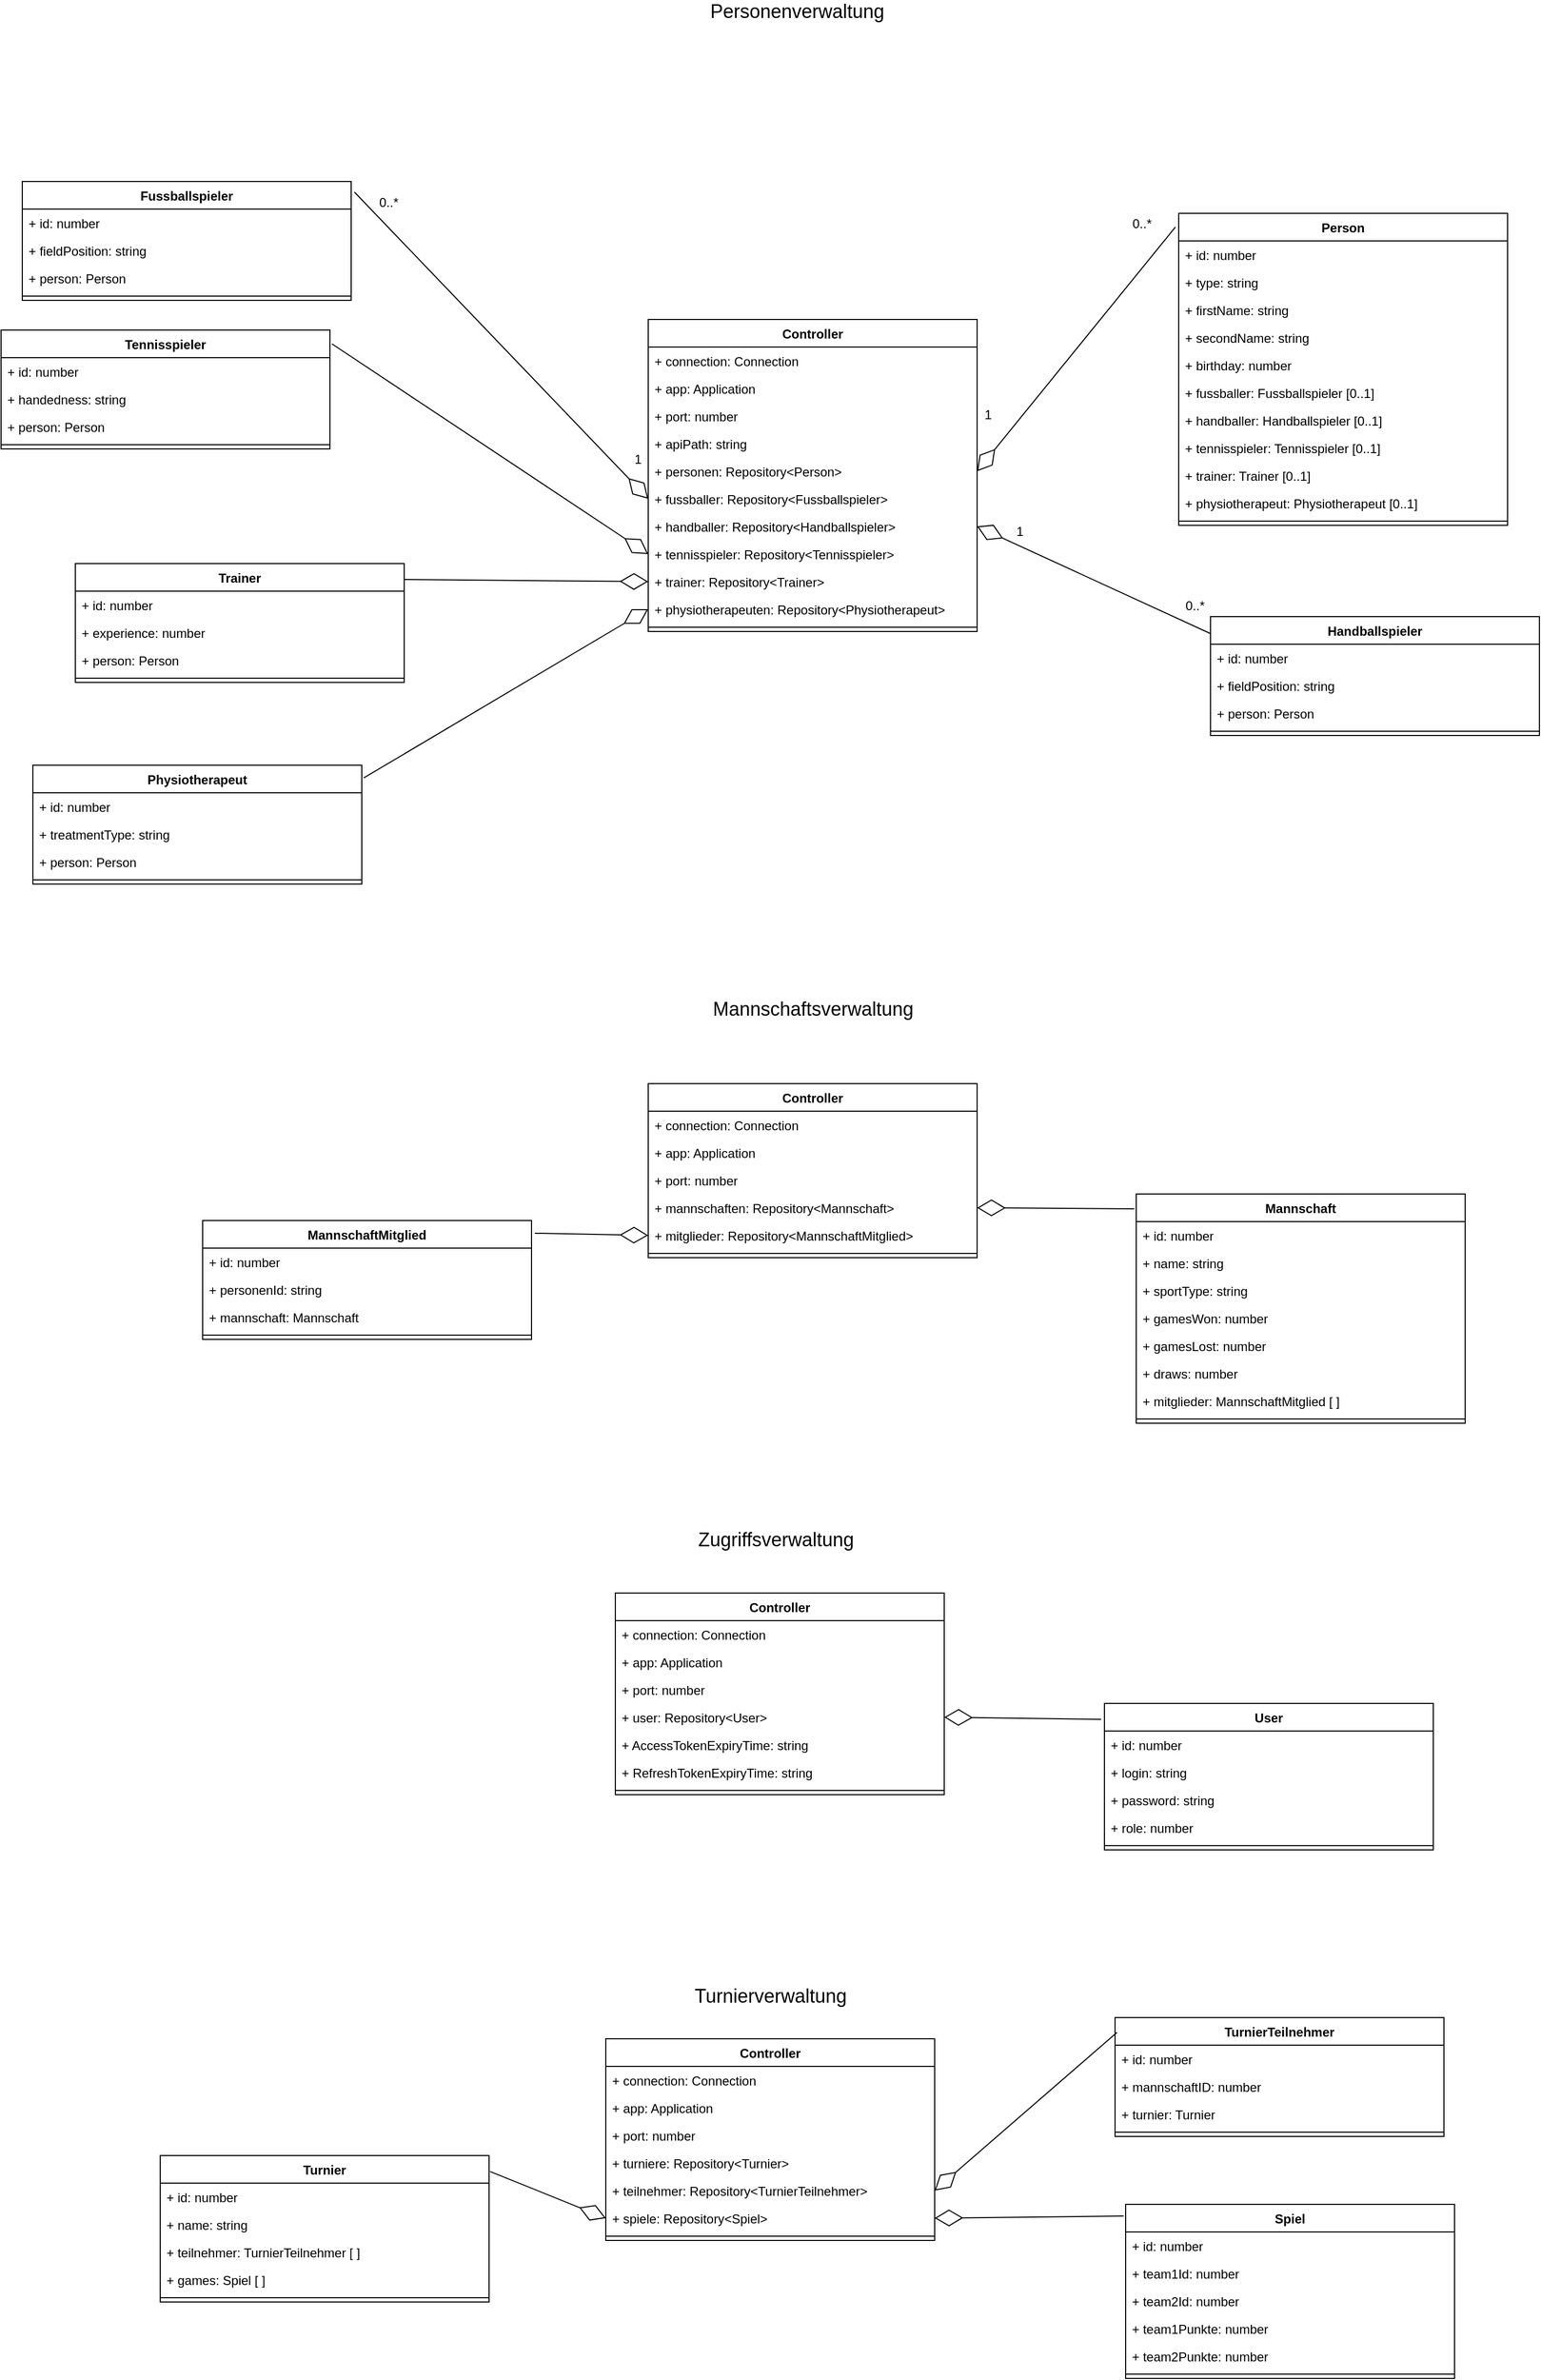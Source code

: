 <mxfile version="14.4.2" type="device"><diagram id="iJ8taiLeFjwYVKJcYAGf" name="Page-1"><mxGraphModel dx="2973" dy="945" grid="1" gridSize="10" guides="1" tooltips="1" connect="1" arrows="1" fold="1" page="1" pageScale="1" pageWidth="827" pageHeight="1169" math="0" shadow="0"><root><mxCell id="0"/><mxCell id="1" parent="0"/><mxCell id="XXoMk580MWbH80BL65JO-5" value="Controller" style="swimlane;fontStyle=1;align=center;verticalAlign=top;childLayout=stackLayout;horizontal=1;startSize=26;horizontalStack=0;resizeParent=1;resizeParentMax=0;resizeLast=0;collapsible=1;marginBottom=0;" vertex="1" parent="1"><mxGeometry x="290" y="320" width="310" height="294" as="geometry"/></mxCell><mxCell id="XXoMk580MWbH80BL65JO-6" value="+ connection: Connection" style="text;strokeColor=none;fillColor=none;align=left;verticalAlign=top;spacingLeft=4;spacingRight=4;overflow=hidden;rotatable=0;points=[[0,0.5],[1,0.5]];portConstraint=eastwest;" vertex="1" parent="XXoMk580MWbH80BL65JO-5"><mxGeometry y="26" width="310" height="26" as="geometry"/></mxCell><mxCell id="XXoMk580MWbH80BL65JO-10" value="+ app: Application" style="text;strokeColor=none;fillColor=none;align=left;verticalAlign=top;spacingLeft=4;spacingRight=4;overflow=hidden;rotatable=0;points=[[0,0.5],[1,0.5]];portConstraint=eastwest;" vertex="1" parent="XXoMk580MWbH80BL65JO-5"><mxGeometry y="52" width="310" height="26" as="geometry"/></mxCell><mxCell id="XXoMk580MWbH80BL65JO-11" value="+ port: number" style="text;strokeColor=none;fillColor=none;align=left;verticalAlign=top;spacingLeft=4;spacingRight=4;overflow=hidden;rotatable=0;points=[[0,0.5],[1,0.5]];portConstraint=eastwest;" vertex="1" parent="XXoMk580MWbH80BL65JO-5"><mxGeometry y="78" width="310" height="26" as="geometry"/></mxCell><mxCell id="XXoMk580MWbH80BL65JO-13" value="+ apiPath: string" style="text;strokeColor=none;fillColor=none;align=left;verticalAlign=top;spacingLeft=4;spacingRight=4;overflow=hidden;rotatable=0;points=[[0,0.5],[1,0.5]];portConstraint=eastwest;" vertex="1" parent="XXoMk580MWbH80BL65JO-5"><mxGeometry y="104" width="310" height="26" as="geometry"/></mxCell><mxCell id="XXoMk580MWbH80BL65JO-12" value="+ personen: Repository&lt;Person&gt;" style="text;strokeColor=none;fillColor=none;align=left;verticalAlign=top;spacingLeft=4;spacingRight=4;overflow=hidden;rotatable=0;points=[[0,0.5],[1,0.5]];portConstraint=eastwest;" vertex="1" parent="XXoMk580MWbH80BL65JO-5"><mxGeometry y="130" width="310" height="26" as="geometry"/></mxCell><mxCell id="XXoMk580MWbH80BL65JO-15" value="+ fussballer: Repository&lt;Fussballspieler&gt;" style="text;strokeColor=none;fillColor=none;align=left;verticalAlign=top;spacingLeft=4;spacingRight=4;overflow=hidden;rotatable=0;points=[[0,0.5],[1,0.5]];portConstraint=eastwest;" vertex="1" parent="XXoMk580MWbH80BL65JO-5"><mxGeometry y="156" width="310" height="26" as="geometry"/></mxCell><mxCell id="XXoMk580MWbH80BL65JO-17" value="+ handballer: Repository&lt;Handballspieler&gt;" style="text;strokeColor=none;fillColor=none;align=left;verticalAlign=top;spacingLeft=4;spacingRight=4;overflow=hidden;rotatable=0;points=[[0,0.5],[1,0.5]];portConstraint=eastwest;" vertex="1" parent="XXoMk580MWbH80BL65JO-5"><mxGeometry y="182" width="310" height="26" as="geometry"/></mxCell><mxCell id="XXoMk580MWbH80BL65JO-18" value="+ tennisspieler: Repository&lt;Tennisspieler&gt;" style="text;strokeColor=none;fillColor=none;align=left;verticalAlign=top;spacingLeft=4;spacingRight=4;overflow=hidden;rotatable=0;points=[[0,0.5],[1,0.5]];portConstraint=eastwest;" vertex="1" parent="XXoMk580MWbH80BL65JO-5"><mxGeometry y="208" width="310" height="26" as="geometry"/></mxCell><mxCell id="XXoMk580MWbH80BL65JO-16" value="+ trainer: Repository&lt;Trainer&gt;" style="text;strokeColor=none;fillColor=none;align=left;verticalAlign=top;spacingLeft=4;spacingRight=4;overflow=hidden;rotatable=0;points=[[0,0.5],[1,0.5]];portConstraint=eastwest;" vertex="1" parent="XXoMk580MWbH80BL65JO-5"><mxGeometry y="234" width="310" height="26" as="geometry"/></mxCell><mxCell id="XXoMk580MWbH80BL65JO-14" value="+ physiotherapeuten: Repository&lt;Physiotherapeut&gt;" style="text;strokeColor=none;fillColor=none;align=left;verticalAlign=top;spacingLeft=4;spacingRight=4;overflow=hidden;rotatable=0;points=[[0,0.5],[1,0.5]];portConstraint=eastwest;" vertex="1" parent="XXoMk580MWbH80BL65JO-5"><mxGeometry y="260" width="310" height="26" as="geometry"/></mxCell><mxCell id="XXoMk580MWbH80BL65JO-7" value="" style="line;strokeWidth=1;fillColor=none;align=left;verticalAlign=middle;spacingTop=-1;spacingLeft=3;spacingRight=3;rotatable=0;labelPosition=right;points=[];portConstraint=eastwest;" vertex="1" parent="XXoMk580MWbH80BL65JO-5"><mxGeometry y="286" width="310" height="8" as="geometry"/></mxCell><mxCell id="XXoMk580MWbH80BL65JO-9" value="&lt;font style=&quot;font-size: 18px&quot;&gt;Personenverwaltung&lt;/font&gt;" style="text;html=1;align=center;verticalAlign=middle;resizable=0;points=[];autosize=1;" vertex="1" parent="1"><mxGeometry x="340" y="20" width="180" height="20" as="geometry"/></mxCell><mxCell id="XXoMk580MWbH80BL65JO-19" value="Person" style="swimlane;fontStyle=1;align=center;verticalAlign=top;childLayout=stackLayout;horizontal=1;startSize=26;horizontalStack=0;resizeParent=1;resizeParentMax=0;resizeLast=0;collapsible=1;marginBottom=0;" vertex="1" parent="1"><mxGeometry x="790" y="220" width="310" height="294" as="geometry"/></mxCell><mxCell id="XXoMk580MWbH80BL65JO-20" value="+ id: number" style="text;strokeColor=none;fillColor=none;align=left;verticalAlign=top;spacingLeft=4;spacingRight=4;overflow=hidden;rotatable=0;points=[[0,0.5],[1,0.5]];portConstraint=eastwest;" vertex="1" parent="XXoMk580MWbH80BL65JO-19"><mxGeometry y="26" width="310" height="26" as="geometry"/></mxCell><mxCell id="XXoMk580MWbH80BL65JO-21" value="+ type: string" style="text;strokeColor=none;fillColor=none;align=left;verticalAlign=top;spacingLeft=4;spacingRight=4;overflow=hidden;rotatable=0;points=[[0,0.5],[1,0.5]];portConstraint=eastwest;" vertex="1" parent="XXoMk580MWbH80BL65JO-19"><mxGeometry y="52" width="310" height="26" as="geometry"/></mxCell><mxCell id="XXoMk580MWbH80BL65JO-22" value="+ firstName: string" style="text;strokeColor=none;fillColor=none;align=left;verticalAlign=top;spacingLeft=4;spacingRight=4;overflow=hidden;rotatable=0;points=[[0,0.5],[1,0.5]];portConstraint=eastwest;" vertex="1" parent="XXoMk580MWbH80BL65JO-19"><mxGeometry y="78" width="310" height="26" as="geometry"/></mxCell><mxCell id="XXoMk580MWbH80BL65JO-23" value="+ secondName: string" style="text;strokeColor=none;fillColor=none;align=left;verticalAlign=top;spacingLeft=4;spacingRight=4;overflow=hidden;rotatable=0;points=[[0,0.5],[1,0.5]];portConstraint=eastwest;" vertex="1" parent="XXoMk580MWbH80BL65JO-19"><mxGeometry y="104" width="310" height="26" as="geometry"/></mxCell><mxCell id="XXoMk580MWbH80BL65JO-24" value="+ birthday: number" style="text;strokeColor=none;fillColor=none;align=left;verticalAlign=top;spacingLeft=4;spacingRight=4;overflow=hidden;rotatable=0;points=[[0,0.5],[1,0.5]];portConstraint=eastwest;" vertex="1" parent="XXoMk580MWbH80BL65JO-19"><mxGeometry y="130" width="310" height="26" as="geometry"/></mxCell><mxCell id="XXoMk580MWbH80BL65JO-25" value="+ fussballer: Fussballspieler [0..1]" style="text;strokeColor=none;fillColor=none;align=left;verticalAlign=top;spacingLeft=4;spacingRight=4;overflow=hidden;rotatable=0;points=[[0,0.5],[1,0.5]];portConstraint=eastwest;" vertex="1" parent="XXoMk580MWbH80BL65JO-19"><mxGeometry y="156" width="310" height="26" as="geometry"/></mxCell><mxCell id="XXoMk580MWbH80BL65JO-26" value="+ handballer: Handballspieler [0..1]" style="text;strokeColor=none;fillColor=none;align=left;verticalAlign=top;spacingLeft=4;spacingRight=4;overflow=hidden;rotatable=0;points=[[0,0.5],[1,0.5]];portConstraint=eastwest;" vertex="1" parent="XXoMk580MWbH80BL65JO-19"><mxGeometry y="182" width="310" height="26" as="geometry"/></mxCell><mxCell id="XXoMk580MWbH80BL65JO-27" value="+ tennisspieler: Tennisspieler [0..1]" style="text;strokeColor=none;fillColor=none;align=left;verticalAlign=top;spacingLeft=4;spacingRight=4;overflow=hidden;rotatable=0;points=[[0,0.5],[1,0.5]];portConstraint=eastwest;" vertex="1" parent="XXoMk580MWbH80BL65JO-19"><mxGeometry y="208" width="310" height="26" as="geometry"/></mxCell><mxCell id="XXoMk580MWbH80BL65JO-28" value="+ trainer: Trainer [0..1]" style="text;strokeColor=none;fillColor=none;align=left;verticalAlign=top;spacingLeft=4;spacingRight=4;overflow=hidden;rotatable=0;points=[[0,0.5],[1,0.5]];portConstraint=eastwest;" vertex="1" parent="XXoMk580MWbH80BL65JO-19"><mxGeometry y="234" width="310" height="26" as="geometry"/></mxCell><mxCell id="XXoMk580MWbH80BL65JO-29" value="+ physiotherapeut: Physiotherapeut [0..1]" style="text;strokeColor=none;fillColor=none;align=left;verticalAlign=top;spacingLeft=4;spacingRight=4;overflow=hidden;rotatable=0;points=[[0,0.5],[1,0.5]];portConstraint=eastwest;" vertex="1" parent="XXoMk580MWbH80BL65JO-19"><mxGeometry y="260" width="310" height="26" as="geometry"/></mxCell><mxCell id="XXoMk580MWbH80BL65JO-30" value="" style="line;strokeWidth=1;fillColor=none;align=left;verticalAlign=middle;spacingTop=-1;spacingLeft=3;spacingRight=3;rotatable=0;labelPosition=right;points=[];portConstraint=eastwest;" vertex="1" parent="XXoMk580MWbH80BL65JO-19"><mxGeometry y="286" width="310" height="8" as="geometry"/></mxCell><mxCell id="XXoMk580MWbH80BL65JO-31" value="Fussballspieler" style="swimlane;fontStyle=1;align=center;verticalAlign=top;childLayout=stackLayout;horizontal=1;startSize=26;horizontalStack=0;resizeParent=1;resizeParentMax=0;resizeLast=0;collapsible=1;marginBottom=0;" vertex="1" parent="1"><mxGeometry x="-300" y="190" width="310" height="112" as="geometry"/></mxCell><mxCell id="XXoMk580MWbH80BL65JO-32" value="+ id: number" style="text;strokeColor=none;fillColor=none;align=left;verticalAlign=top;spacingLeft=4;spacingRight=4;overflow=hidden;rotatable=0;points=[[0,0.5],[1,0.5]];portConstraint=eastwest;" vertex="1" parent="XXoMk580MWbH80BL65JO-31"><mxGeometry y="26" width="310" height="26" as="geometry"/></mxCell><mxCell id="XXoMk580MWbH80BL65JO-33" value="+ fieldPosition: string" style="text;strokeColor=none;fillColor=none;align=left;verticalAlign=top;spacingLeft=4;spacingRight=4;overflow=hidden;rotatable=0;points=[[0,0.5],[1,0.5]];portConstraint=eastwest;" vertex="1" parent="XXoMk580MWbH80BL65JO-31"><mxGeometry y="52" width="310" height="26" as="geometry"/></mxCell><mxCell id="XXoMk580MWbH80BL65JO-34" value="+ person: Person" style="text;strokeColor=none;fillColor=none;align=left;verticalAlign=top;spacingLeft=4;spacingRight=4;overflow=hidden;rotatable=0;points=[[0,0.5],[1,0.5]];portConstraint=eastwest;" vertex="1" parent="XXoMk580MWbH80BL65JO-31"><mxGeometry y="78" width="310" height="26" as="geometry"/></mxCell><mxCell id="XXoMk580MWbH80BL65JO-42" value="" style="line;strokeWidth=1;fillColor=none;align=left;verticalAlign=middle;spacingTop=-1;spacingLeft=3;spacingRight=3;rotatable=0;labelPosition=right;points=[];portConstraint=eastwest;" vertex="1" parent="XXoMk580MWbH80BL65JO-31"><mxGeometry y="104" width="310" height="8" as="geometry"/></mxCell><mxCell id="XXoMk580MWbH80BL65JO-43" value="Handballspieler" style="swimlane;fontStyle=1;align=center;verticalAlign=top;childLayout=stackLayout;horizontal=1;startSize=26;horizontalStack=0;resizeParent=1;resizeParentMax=0;resizeLast=0;collapsible=1;marginBottom=0;" vertex="1" parent="1"><mxGeometry x="820" y="600" width="310" height="112" as="geometry"/></mxCell><mxCell id="XXoMk580MWbH80BL65JO-44" value="+ id: number" style="text;strokeColor=none;fillColor=none;align=left;verticalAlign=top;spacingLeft=4;spacingRight=4;overflow=hidden;rotatable=0;points=[[0,0.5],[1,0.5]];portConstraint=eastwest;" vertex="1" parent="XXoMk580MWbH80BL65JO-43"><mxGeometry y="26" width="310" height="26" as="geometry"/></mxCell><mxCell id="XXoMk580MWbH80BL65JO-45" value="+ fieldPosition: string" style="text;strokeColor=none;fillColor=none;align=left;verticalAlign=top;spacingLeft=4;spacingRight=4;overflow=hidden;rotatable=0;points=[[0,0.5],[1,0.5]];portConstraint=eastwest;" vertex="1" parent="XXoMk580MWbH80BL65JO-43"><mxGeometry y="52" width="310" height="26" as="geometry"/></mxCell><mxCell id="XXoMk580MWbH80BL65JO-46" value="+ person: Person" style="text;strokeColor=none;fillColor=none;align=left;verticalAlign=top;spacingLeft=4;spacingRight=4;overflow=hidden;rotatable=0;points=[[0,0.5],[1,0.5]];portConstraint=eastwest;" vertex="1" parent="XXoMk580MWbH80BL65JO-43"><mxGeometry y="78" width="310" height="26" as="geometry"/></mxCell><mxCell id="XXoMk580MWbH80BL65JO-47" value="" style="line;strokeWidth=1;fillColor=none;align=left;verticalAlign=middle;spacingTop=-1;spacingLeft=3;spacingRight=3;rotatable=0;labelPosition=right;points=[];portConstraint=eastwest;" vertex="1" parent="XXoMk580MWbH80BL65JO-43"><mxGeometry y="104" width="310" height="8" as="geometry"/></mxCell><mxCell id="XXoMk580MWbH80BL65JO-48" value="Physiotherapeut" style="swimlane;fontStyle=1;align=center;verticalAlign=top;childLayout=stackLayout;horizontal=1;startSize=26;horizontalStack=0;resizeParent=1;resizeParentMax=0;resizeLast=0;collapsible=1;marginBottom=0;" vertex="1" parent="1"><mxGeometry x="-290" y="740" width="310" height="112" as="geometry"/></mxCell><mxCell id="XXoMk580MWbH80BL65JO-49" value="+ id: number" style="text;strokeColor=none;fillColor=none;align=left;verticalAlign=top;spacingLeft=4;spacingRight=4;overflow=hidden;rotatable=0;points=[[0,0.5],[1,0.5]];portConstraint=eastwest;" vertex="1" parent="XXoMk580MWbH80BL65JO-48"><mxGeometry y="26" width="310" height="26" as="geometry"/></mxCell><mxCell id="XXoMk580MWbH80BL65JO-50" value="+ treatmentType: string" style="text;strokeColor=none;fillColor=none;align=left;verticalAlign=top;spacingLeft=4;spacingRight=4;overflow=hidden;rotatable=0;points=[[0,0.5],[1,0.5]];portConstraint=eastwest;" vertex="1" parent="XXoMk580MWbH80BL65JO-48"><mxGeometry y="52" width="310" height="26" as="geometry"/></mxCell><mxCell id="XXoMk580MWbH80BL65JO-51" value="+ person: Person" style="text;strokeColor=none;fillColor=none;align=left;verticalAlign=top;spacingLeft=4;spacingRight=4;overflow=hidden;rotatable=0;points=[[0,0.5],[1,0.5]];portConstraint=eastwest;" vertex="1" parent="XXoMk580MWbH80BL65JO-48"><mxGeometry y="78" width="310" height="26" as="geometry"/></mxCell><mxCell id="XXoMk580MWbH80BL65JO-52" value="" style="line;strokeWidth=1;fillColor=none;align=left;verticalAlign=middle;spacingTop=-1;spacingLeft=3;spacingRight=3;rotatable=0;labelPosition=right;points=[];portConstraint=eastwest;" vertex="1" parent="XXoMk580MWbH80BL65JO-48"><mxGeometry y="104" width="310" height="8" as="geometry"/></mxCell><mxCell id="XXoMk580MWbH80BL65JO-53" value="Tennisspieler" style="swimlane;fontStyle=1;align=center;verticalAlign=top;childLayout=stackLayout;horizontal=1;startSize=26;horizontalStack=0;resizeParent=1;resizeParentMax=0;resizeLast=0;collapsible=1;marginBottom=0;" vertex="1" parent="1"><mxGeometry x="-320" y="330" width="310" height="112" as="geometry"/></mxCell><mxCell id="XXoMk580MWbH80BL65JO-54" value="+ id: number" style="text;strokeColor=none;fillColor=none;align=left;verticalAlign=top;spacingLeft=4;spacingRight=4;overflow=hidden;rotatable=0;points=[[0,0.5],[1,0.5]];portConstraint=eastwest;" vertex="1" parent="XXoMk580MWbH80BL65JO-53"><mxGeometry y="26" width="310" height="26" as="geometry"/></mxCell><mxCell id="XXoMk580MWbH80BL65JO-55" value="+ handedness: string" style="text;strokeColor=none;fillColor=none;align=left;verticalAlign=top;spacingLeft=4;spacingRight=4;overflow=hidden;rotatable=0;points=[[0,0.5],[1,0.5]];portConstraint=eastwest;" vertex="1" parent="XXoMk580MWbH80BL65JO-53"><mxGeometry y="52" width="310" height="26" as="geometry"/></mxCell><mxCell id="XXoMk580MWbH80BL65JO-56" value="+ person: Person" style="text;strokeColor=none;fillColor=none;align=left;verticalAlign=top;spacingLeft=4;spacingRight=4;overflow=hidden;rotatable=0;points=[[0,0.5],[1,0.5]];portConstraint=eastwest;" vertex="1" parent="XXoMk580MWbH80BL65JO-53"><mxGeometry y="78" width="310" height="26" as="geometry"/></mxCell><mxCell id="XXoMk580MWbH80BL65JO-57" value="" style="line;strokeWidth=1;fillColor=none;align=left;verticalAlign=middle;spacingTop=-1;spacingLeft=3;spacingRight=3;rotatable=0;labelPosition=right;points=[];portConstraint=eastwest;" vertex="1" parent="XXoMk580MWbH80BL65JO-53"><mxGeometry y="104" width="310" height="8" as="geometry"/></mxCell><mxCell id="XXoMk580MWbH80BL65JO-58" value="Trainer" style="swimlane;fontStyle=1;align=center;verticalAlign=top;childLayout=stackLayout;horizontal=1;startSize=26;horizontalStack=0;resizeParent=1;resizeParentMax=0;resizeLast=0;collapsible=1;marginBottom=0;" vertex="1" parent="1"><mxGeometry x="-250" y="550" width="310" height="112" as="geometry"/></mxCell><mxCell id="XXoMk580MWbH80BL65JO-59" value="+ id: number" style="text;strokeColor=none;fillColor=none;align=left;verticalAlign=top;spacingLeft=4;spacingRight=4;overflow=hidden;rotatable=0;points=[[0,0.5],[1,0.5]];portConstraint=eastwest;" vertex="1" parent="XXoMk580MWbH80BL65JO-58"><mxGeometry y="26" width="310" height="26" as="geometry"/></mxCell><mxCell id="XXoMk580MWbH80BL65JO-60" value="+ experience: number" style="text;strokeColor=none;fillColor=none;align=left;verticalAlign=top;spacingLeft=4;spacingRight=4;overflow=hidden;rotatable=0;points=[[0,0.5],[1,0.5]];portConstraint=eastwest;" vertex="1" parent="XXoMk580MWbH80BL65JO-58"><mxGeometry y="52" width="310" height="26" as="geometry"/></mxCell><mxCell id="XXoMk580MWbH80BL65JO-61" value="+ person: Person" style="text;strokeColor=none;fillColor=none;align=left;verticalAlign=top;spacingLeft=4;spacingRight=4;overflow=hidden;rotatable=0;points=[[0,0.5],[1,0.5]];portConstraint=eastwest;" vertex="1" parent="XXoMk580MWbH80BL65JO-58"><mxGeometry y="78" width="310" height="26" as="geometry"/></mxCell><mxCell id="XXoMk580MWbH80BL65JO-62" value="" style="line;strokeWidth=1;fillColor=none;align=left;verticalAlign=middle;spacingTop=-1;spacingLeft=3;spacingRight=3;rotatable=0;labelPosition=right;points=[];portConstraint=eastwest;" vertex="1" parent="XXoMk580MWbH80BL65JO-58"><mxGeometry y="104" width="310" height="8" as="geometry"/></mxCell><mxCell id="XXoMk580MWbH80BL65JO-63" value="" style="endArrow=diamondThin;endFill=0;endSize=24;html=1;entryX=1;entryY=0.5;entryDx=0;entryDy=0;exitX=-0.01;exitY=0.044;exitDx=0;exitDy=0;exitPerimeter=0;" edge="1" parent="1" source="XXoMk580MWbH80BL65JO-19" target="XXoMk580MWbH80BL65JO-12"><mxGeometry width="160" relative="1" as="geometry"><mxPoint x="680" y="320" as="sourcePoint"/><mxPoint x="660" y="240" as="targetPoint"/></mxGeometry></mxCell><mxCell id="XXoMk580MWbH80BL65JO-64" value="1" style="text;html=1;align=center;verticalAlign=middle;resizable=0;points=[];autosize=1;" vertex="1" parent="1"><mxGeometry x="600" y="400" width="20" height="20" as="geometry"/></mxCell><mxCell id="XXoMk580MWbH80BL65JO-65" value="0..*" style="text;html=1;align=center;verticalAlign=middle;resizable=0;points=[];autosize=1;" vertex="1" parent="1"><mxGeometry x="740" y="220" width="30" height="20" as="geometry"/></mxCell><mxCell id="XXoMk580MWbH80BL65JO-66" value="" style="endArrow=diamondThin;endFill=0;endSize=24;html=1;entryX=1;entryY=0.5;entryDx=0;entryDy=0;exitX=0;exitY=0.143;exitDx=0;exitDy=0;exitPerimeter=0;" edge="1" parent="1" source="XXoMk580MWbH80BL65JO-43" target="XXoMk580MWbH80BL65JO-17"><mxGeometry width="160" relative="1" as="geometry"><mxPoint x="826.9" y="60.936" as="sourcePoint"/><mxPoint x="610" y="473" as="targetPoint"/></mxGeometry></mxCell><mxCell id="XXoMk580MWbH80BL65JO-67" value="1" style="text;html=1;align=center;verticalAlign=middle;resizable=0;points=[];autosize=1;" vertex="1" parent="1"><mxGeometry x="630" y="510" width="20" height="20" as="geometry"/></mxCell><mxCell id="XXoMk580MWbH80BL65JO-68" value="0..*" style="text;html=1;align=center;verticalAlign=middle;resizable=0;points=[];autosize=1;" vertex="1" parent="1"><mxGeometry x="790" y="580" width="30" height="20" as="geometry"/></mxCell><mxCell id="XXoMk580MWbH80BL65JO-69" value="" style="endArrow=diamondThin;endFill=0;endSize=24;html=1;entryX=0;entryY=0.5;entryDx=0;entryDy=0;exitX=1.01;exitY=0.089;exitDx=0;exitDy=0;exitPerimeter=0;" edge="1" parent="1" source="XXoMk580MWbH80BL65JO-31" target="XXoMk580MWbH80BL65JO-15"><mxGeometry width="160" relative="1" as="geometry"><mxPoint x="826.9" y="60.936" as="sourcePoint"/><mxPoint x="610" y="473" as="targetPoint"/></mxGeometry></mxCell><mxCell id="XXoMk580MWbH80BL65JO-70" value="1" style="text;html=1;align=center;verticalAlign=middle;resizable=0;points=[];autosize=1;" vertex="1" parent="1"><mxGeometry x="270" y="442" width="20" height="20" as="geometry"/></mxCell><mxCell id="XXoMk580MWbH80BL65JO-71" value="0..*" style="text;html=1;align=center;verticalAlign=middle;resizable=0;points=[];autosize=1;" vertex="1" parent="1"><mxGeometry x="30" y="200" width="30" height="20" as="geometry"/></mxCell><mxCell id="XXoMk580MWbH80BL65JO-72" value="" style="endArrow=diamondThin;endFill=0;endSize=24;html=1;entryX=0;entryY=0.5;entryDx=0;entryDy=0;exitX=1.006;exitY=0.107;exitDx=0;exitDy=0;exitPerimeter=0;" edge="1" parent="1" source="XXoMk580MWbH80BL65JO-48" target="XXoMk580MWbH80BL65JO-14"><mxGeometry width="160" relative="1" as="geometry"><mxPoint x="173.1" y="69.968" as="sourcePoint"/><mxPoint x="300" y="499" as="targetPoint"/></mxGeometry></mxCell><mxCell id="XXoMk580MWbH80BL65JO-73" value="" style="endArrow=diamondThin;endFill=0;endSize=24;html=1;entryX=0;entryY=0.5;entryDx=0;entryDy=0;exitX=1.006;exitY=0.116;exitDx=0;exitDy=0;exitPerimeter=0;" edge="1" parent="1" source="XXoMk580MWbH80BL65JO-53" target="XXoMk580MWbH80BL65JO-18"><mxGeometry width="160" relative="1" as="geometry"><mxPoint x="81.86" y="241.984" as="sourcePoint"/><mxPoint x="300" y="603" as="targetPoint"/></mxGeometry></mxCell><mxCell id="XXoMk580MWbH80BL65JO-74" value="" style="endArrow=diamondThin;endFill=0;endSize=24;html=1;entryX=0;entryY=0.5;entryDx=0;entryDy=0;exitX=1;exitY=0.134;exitDx=0;exitDy=0;exitPerimeter=0;" edge="1" parent="1" source="XXoMk580MWbH80BL65JO-58" target="XXoMk580MWbH80BL65JO-16"><mxGeometry width="160" relative="1" as="geometry"><mxPoint x="31.86" y="404.992" as="sourcePoint"/><mxPoint x="300" y="551" as="targetPoint"/></mxGeometry></mxCell><mxCell id="XXoMk580MWbH80BL65JO-75" value="Controller" style="swimlane;fontStyle=1;align=center;verticalAlign=top;childLayout=stackLayout;horizontal=1;startSize=26;horizontalStack=0;resizeParent=1;resizeParentMax=0;resizeLast=0;collapsible=1;marginBottom=0;" vertex="1" parent="1"><mxGeometry x="290" y="1040" width="310" height="164" as="geometry"/></mxCell><mxCell id="XXoMk580MWbH80BL65JO-76" value="+ connection: Connection" style="text;strokeColor=none;fillColor=none;align=left;verticalAlign=top;spacingLeft=4;spacingRight=4;overflow=hidden;rotatable=0;points=[[0,0.5],[1,0.5]];portConstraint=eastwest;" vertex="1" parent="XXoMk580MWbH80BL65JO-75"><mxGeometry y="26" width="310" height="26" as="geometry"/></mxCell><mxCell id="XXoMk580MWbH80BL65JO-77" value="+ app: Application" style="text;strokeColor=none;fillColor=none;align=left;verticalAlign=top;spacingLeft=4;spacingRight=4;overflow=hidden;rotatable=0;points=[[0,0.5],[1,0.5]];portConstraint=eastwest;" vertex="1" parent="XXoMk580MWbH80BL65JO-75"><mxGeometry y="52" width="310" height="26" as="geometry"/></mxCell><mxCell id="XXoMk580MWbH80BL65JO-78" value="+ port: number" style="text;strokeColor=none;fillColor=none;align=left;verticalAlign=top;spacingLeft=4;spacingRight=4;overflow=hidden;rotatable=0;points=[[0,0.5],[1,0.5]];portConstraint=eastwest;" vertex="1" parent="XXoMk580MWbH80BL65JO-75"><mxGeometry y="78" width="310" height="26" as="geometry"/></mxCell><mxCell id="XXoMk580MWbH80BL65JO-80" value="+ mannschaften: Repository&lt;Mannschaft&gt;" style="text;strokeColor=none;fillColor=none;align=left;verticalAlign=top;spacingLeft=4;spacingRight=4;overflow=hidden;rotatable=0;points=[[0,0.5],[1,0.5]];portConstraint=eastwest;" vertex="1" parent="XXoMk580MWbH80BL65JO-75"><mxGeometry y="104" width="310" height="26" as="geometry"/></mxCell><mxCell id="XXoMk580MWbH80BL65JO-81" value="+ mitglieder: Repository&lt;MannschaftMitglied&gt;" style="text;strokeColor=none;fillColor=none;align=left;verticalAlign=top;spacingLeft=4;spacingRight=4;overflow=hidden;rotatable=0;points=[[0,0.5],[1,0.5]];portConstraint=eastwest;" vertex="1" parent="XXoMk580MWbH80BL65JO-75"><mxGeometry y="130" width="310" height="26" as="geometry"/></mxCell><mxCell id="XXoMk580MWbH80BL65JO-86" value="" style="line;strokeWidth=1;fillColor=none;align=left;verticalAlign=middle;spacingTop=-1;spacingLeft=3;spacingRight=3;rotatable=0;labelPosition=right;points=[];portConstraint=eastwest;" vertex="1" parent="XXoMk580MWbH80BL65JO-75"><mxGeometry y="156" width="310" height="8" as="geometry"/></mxCell><mxCell id="XXoMk580MWbH80BL65JO-87" value="&lt;font style=&quot;font-size: 18px&quot;&gt;Mannschaftsverwaltung&lt;/font&gt;" style="text;html=1;align=center;verticalAlign=middle;resizable=0;points=[];autosize=1;" vertex="1" parent="1"><mxGeometry x="345" y="960" width="200" height="20" as="geometry"/></mxCell><mxCell id="XXoMk580MWbH80BL65JO-88" value="Mannschaft" style="swimlane;fontStyle=1;align=center;verticalAlign=top;childLayout=stackLayout;horizontal=1;startSize=26;horizontalStack=0;resizeParent=1;resizeParentMax=0;resizeLast=0;collapsible=1;marginBottom=0;" vertex="1" parent="1"><mxGeometry x="750" y="1144" width="310" height="216" as="geometry"/></mxCell><mxCell id="XXoMk580MWbH80BL65JO-89" value="+ id: number" style="text;strokeColor=none;fillColor=none;align=left;verticalAlign=top;spacingLeft=4;spacingRight=4;overflow=hidden;rotatable=0;points=[[0,0.5],[1,0.5]];portConstraint=eastwest;" vertex="1" parent="XXoMk580MWbH80BL65JO-88"><mxGeometry y="26" width="310" height="26" as="geometry"/></mxCell><mxCell id="XXoMk580MWbH80BL65JO-90" value="+ name: string" style="text;strokeColor=none;fillColor=none;align=left;verticalAlign=top;spacingLeft=4;spacingRight=4;overflow=hidden;rotatable=0;points=[[0,0.5],[1,0.5]];portConstraint=eastwest;" vertex="1" parent="XXoMk580MWbH80BL65JO-88"><mxGeometry y="52" width="310" height="26" as="geometry"/></mxCell><mxCell id="XXoMk580MWbH80BL65JO-91" value="+ sportType: string" style="text;strokeColor=none;fillColor=none;align=left;verticalAlign=top;spacingLeft=4;spacingRight=4;overflow=hidden;rotatable=0;points=[[0,0.5],[1,0.5]];portConstraint=eastwest;" vertex="1" parent="XXoMk580MWbH80BL65JO-88"><mxGeometry y="78" width="310" height="26" as="geometry"/></mxCell><mxCell id="XXoMk580MWbH80BL65JO-93" value="+ gamesWon: number" style="text;strokeColor=none;fillColor=none;align=left;verticalAlign=top;spacingLeft=4;spacingRight=4;overflow=hidden;rotatable=0;points=[[0,0.5],[1,0.5]];portConstraint=eastwest;" vertex="1" parent="XXoMk580MWbH80BL65JO-88"><mxGeometry y="104" width="310" height="26" as="geometry"/></mxCell><mxCell id="XXoMk580MWbH80BL65JO-94" value="+ gamesLost: number" style="text;strokeColor=none;fillColor=none;align=left;verticalAlign=top;spacingLeft=4;spacingRight=4;overflow=hidden;rotatable=0;points=[[0,0.5],[1,0.5]];portConstraint=eastwest;" vertex="1" parent="XXoMk580MWbH80BL65JO-88"><mxGeometry y="130" width="310" height="26" as="geometry"/></mxCell><mxCell id="XXoMk580MWbH80BL65JO-96" value="+ draws: number" style="text;strokeColor=none;fillColor=none;align=left;verticalAlign=top;spacingLeft=4;spacingRight=4;overflow=hidden;rotatable=0;points=[[0,0.5],[1,0.5]];portConstraint=eastwest;" vertex="1" parent="XXoMk580MWbH80BL65JO-88"><mxGeometry y="156" width="310" height="26" as="geometry"/></mxCell><mxCell id="XXoMk580MWbH80BL65JO-95" value="+ mitglieder: MannschaftMitglied [ ]" style="text;strokeColor=none;fillColor=none;align=left;verticalAlign=top;spacingLeft=4;spacingRight=4;overflow=hidden;rotatable=0;points=[[0,0.5],[1,0.5]];portConstraint=eastwest;" vertex="1" parent="XXoMk580MWbH80BL65JO-88"><mxGeometry y="182" width="310" height="26" as="geometry"/></mxCell><mxCell id="XXoMk580MWbH80BL65JO-92" value="" style="line;strokeWidth=1;fillColor=none;align=left;verticalAlign=middle;spacingTop=-1;spacingLeft=3;spacingRight=3;rotatable=0;labelPosition=right;points=[];portConstraint=eastwest;" vertex="1" parent="XXoMk580MWbH80BL65JO-88"><mxGeometry y="208" width="310" height="8" as="geometry"/></mxCell><mxCell id="XXoMk580MWbH80BL65JO-97" value="MannschaftMitglied" style="swimlane;fontStyle=1;align=center;verticalAlign=top;childLayout=stackLayout;horizontal=1;startSize=26;horizontalStack=0;resizeParent=1;resizeParentMax=0;resizeLast=0;collapsible=1;marginBottom=0;" vertex="1" parent="1"><mxGeometry x="-130" y="1169" width="310" height="112" as="geometry"/></mxCell><mxCell id="XXoMk580MWbH80BL65JO-98" value="+ id: number" style="text;strokeColor=none;fillColor=none;align=left;verticalAlign=top;spacingLeft=4;spacingRight=4;overflow=hidden;rotatable=0;points=[[0,0.5],[1,0.5]];portConstraint=eastwest;" vertex="1" parent="XXoMk580MWbH80BL65JO-97"><mxGeometry y="26" width="310" height="26" as="geometry"/></mxCell><mxCell id="XXoMk580MWbH80BL65JO-99" value="+ personenId: string" style="text;strokeColor=none;fillColor=none;align=left;verticalAlign=top;spacingLeft=4;spacingRight=4;overflow=hidden;rotatable=0;points=[[0,0.5],[1,0.5]];portConstraint=eastwest;" vertex="1" parent="XXoMk580MWbH80BL65JO-97"><mxGeometry y="52" width="310" height="26" as="geometry"/></mxCell><mxCell id="XXoMk580MWbH80BL65JO-100" value="+ mannschaft: Mannschaft" style="text;strokeColor=none;fillColor=none;align=left;verticalAlign=top;spacingLeft=4;spacingRight=4;overflow=hidden;rotatable=0;points=[[0,0.5],[1,0.5]];portConstraint=eastwest;" vertex="1" parent="XXoMk580MWbH80BL65JO-97"><mxGeometry y="78" width="310" height="26" as="geometry"/></mxCell><mxCell id="XXoMk580MWbH80BL65JO-105" value="" style="line;strokeWidth=1;fillColor=none;align=left;verticalAlign=middle;spacingTop=-1;spacingLeft=3;spacingRight=3;rotatable=0;labelPosition=right;points=[];portConstraint=eastwest;" vertex="1" parent="XXoMk580MWbH80BL65JO-97"><mxGeometry y="104" width="310" height="8" as="geometry"/></mxCell><mxCell id="XXoMk580MWbH80BL65JO-106" value="" style="endArrow=diamondThin;endFill=0;endSize=24;html=1;entryX=0;entryY=0.5;entryDx=0;entryDy=0;exitX=1.01;exitY=0.107;exitDx=0;exitDy=0;exitPerimeter=0;" edge="1" parent="1" source="XXoMk580MWbH80BL65JO-97" target="XXoMk580MWbH80BL65JO-81"><mxGeometry width="160" relative="1" as="geometry"><mxPoint x="31.86" y="761.984" as="sourcePoint"/><mxPoint x="300" y="603" as="targetPoint"/></mxGeometry></mxCell><mxCell id="XXoMk580MWbH80BL65JO-107" value="" style="endArrow=diamondThin;endFill=0;endSize=24;html=1;entryX=1;entryY=0.5;entryDx=0;entryDy=0;exitX=-0.006;exitY=0.065;exitDx=0;exitDy=0;exitPerimeter=0;" edge="1" parent="1" source="XXoMk580MWbH80BL65JO-88" target="XXoMk580MWbH80BL65JO-80"><mxGeometry width="160" relative="1" as="geometry"><mxPoint x="143.1" y="1190.984" as="sourcePoint"/><mxPoint x="300" y="1193" as="targetPoint"/></mxGeometry></mxCell><mxCell id="XXoMk580MWbH80BL65JO-108" value="Controller" style="swimlane;fontStyle=1;align=center;verticalAlign=top;childLayout=stackLayout;horizontal=1;startSize=26;horizontalStack=0;resizeParent=1;resizeParentMax=0;resizeLast=0;collapsible=1;marginBottom=0;" vertex="1" parent="1"><mxGeometry x="259" y="1520" width="310" height="190" as="geometry"/></mxCell><mxCell id="XXoMk580MWbH80BL65JO-109" value="+ connection: Connection" style="text;strokeColor=none;fillColor=none;align=left;verticalAlign=top;spacingLeft=4;spacingRight=4;overflow=hidden;rotatable=0;points=[[0,0.5],[1,0.5]];portConstraint=eastwest;" vertex="1" parent="XXoMk580MWbH80BL65JO-108"><mxGeometry y="26" width="310" height="26" as="geometry"/></mxCell><mxCell id="XXoMk580MWbH80BL65JO-110" value="+ app: Application" style="text;strokeColor=none;fillColor=none;align=left;verticalAlign=top;spacingLeft=4;spacingRight=4;overflow=hidden;rotatable=0;points=[[0,0.5],[1,0.5]];portConstraint=eastwest;" vertex="1" parent="XXoMk580MWbH80BL65JO-108"><mxGeometry y="52" width="310" height="26" as="geometry"/></mxCell><mxCell id="XXoMk580MWbH80BL65JO-111" value="+ port: number" style="text;strokeColor=none;fillColor=none;align=left;verticalAlign=top;spacingLeft=4;spacingRight=4;overflow=hidden;rotatable=0;points=[[0,0.5],[1,0.5]];portConstraint=eastwest;" vertex="1" parent="XXoMk580MWbH80BL65JO-108"><mxGeometry y="78" width="310" height="26" as="geometry"/></mxCell><mxCell id="XXoMk580MWbH80BL65JO-112" value="+ user: Repository&lt;User&gt;" style="text;strokeColor=none;fillColor=none;align=left;verticalAlign=top;spacingLeft=4;spacingRight=4;overflow=hidden;rotatable=0;points=[[0,0.5],[1,0.5]];portConstraint=eastwest;" vertex="1" parent="XXoMk580MWbH80BL65JO-108"><mxGeometry y="104" width="310" height="26" as="geometry"/></mxCell><mxCell id="XXoMk580MWbH80BL65JO-113" value="+ AccessTokenExpiryTime: string" style="text;strokeColor=none;fillColor=none;align=left;verticalAlign=top;spacingLeft=4;spacingRight=4;overflow=hidden;rotatable=0;points=[[0,0.5],[1,0.5]];portConstraint=eastwest;" vertex="1" parent="XXoMk580MWbH80BL65JO-108"><mxGeometry y="130" width="310" height="26" as="geometry"/></mxCell><mxCell id="XXoMk580MWbH80BL65JO-116" value="+ RefreshTokenExpiryTime: string" style="text;strokeColor=none;fillColor=none;align=left;verticalAlign=top;spacingLeft=4;spacingRight=4;overflow=hidden;rotatable=0;points=[[0,0.5],[1,0.5]];portConstraint=eastwest;" vertex="1" parent="XXoMk580MWbH80BL65JO-108"><mxGeometry y="156" width="310" height="26" as="geometry"/></mxCell><mxCell id="XXoMk580MWbH80BL65JO-114" value="" style="line;strokeWidth=1;fillColor=none;align=left;verticalAlign=middle;spacingTop=-1;spacingLeft=3;spacingRight=3;rotatable=0;labelPosition=right;points=[];portConstraint=eastwest;" vertex="1" parent="XXoMk580MWbH80BL65JO-108"><mxGeometry y="182" width="310" height="8" as="geometry"/></mxCell><mxCell id="XXoMk580MWbH80BL65JO-115" value="&lt;font style=&quot;font-size: 18px&quot;&gt;Zugriffsverwaltung&lt;/font&gt;" style="text;html=1;align=center;verticalAlign=middle;resizable=0;points=[];autosize=1;" vertex="1" parent="1"><mxGeometry x="330" y="1460" width="160" height="20" as="geometry"/></mxCell><mxCell id="XXoMk580MWbH80BL65JO-117" value="User" style="swimlane;fontStyle=1;align=center;verticalAlign=top;childLayout=stackLayout;horizontal=1;startSize=26;horizontalStack=0;resizeParent=1;resizeParentMax=0;resizeLast=0;collapsible=1;marginBottom=0;" vertex="1" parent="1"><mxGeometry x="720" y="1624" width="310" height="138" as="geometry"/></mxCell><mxCell id="XXoMk580MWbH80BL65JO-118" value="+ id: number" style="text;strokeColor=none;fillColor=none;align=left;verticalAlign=top;spacingLeft=4;spacingRight=4;overflow=hidden;rotatable=0;points=[[0,0.5],[1,0.5]];portConstraint=eastwest;" vertex="1" parent="XXoMk580MWbH80BL65JO-117"><mxGeometry y="26" width="310" height="26" as="geometry"/></mxCell><mxCell id="XXoMk580MWbH80BL65JO-119" value="+ login: string" style="text;strokeColor=none;fillColor=none;align=left;verticalAlign=top;spacingLeft=4;spacingRight=4;overflow=hidden;rotatable=0;points=[[0,0.5],[1,0.5]];portConstraint=eastwest;" vertex="1" parent="XXoMk580MWbH80BL65JO-117"><mxGeometry y="52" width="310" height="26" as="geometry"/></mxCell><mxCell id="XXoMk580MWbH80BL65JO-120" value="+ password: string" style="text;strokeColor=none;fillColor=none;align=left;verticalAlign=top;spacingLeft=4;spacingRight=4;overflow=hidden;rotatable=0;points=[[0,0.5],[1,0.5]];portConstraint=eastwest;" vertex="1" parent="XXoMk580MWbH80BL65JO-117"><mxGeometry y="78" width="310" height="26" as="geometry"/></mxCell><mxCell id="XXoMk580MWbH80BL65JO-122" value="+ role: number" style="text;strokeColor=none;fillColor=none;align=left;verticalAlign=top;spacingLeft=4;spacingRight=4;overflow=hidden;rotatable=0;points=[[0,0.5],[1,0.5]];portConstraint=eastwest;" vertex="1" parent="XXoMk580MWbH80BL65JO-117"><mxGeometry y="104" width="310" height="26" as="geometry"/></mxCell><mxCell id="XXoMk580MWbH80BL65JO-121" value="" style="line;strokeWidth=1;fillColor=none;align=left;verticalAlign=middle;spacingTop=-1;spacingLeft=3;spacingRight=3;rotatable=0;labelPosition=right;points=[];portConstraint=eastwest;" vertex="1" parent="XXoMk580MWbH80BL65JO-117"><mxGeometry y="130" width="310" height="8" as="geometry"/></mxCell><mxCell id="XXoMk580MWbH80BL65JO-123" value="" style="endArrow=diamondThin;endFill=0;endSize=24;html=1;entryX=1;entryY=0.5;entryDx=0;entryDy=0;exitX=-0.01;exitY=0.109;exitDx=0;exitDy=0;exitPerimeter=0;" edge="1" parent="1" source="XXoMk580MWbH80BL65JO-117" target="XXoMk580MWbH80BL65JO-112"><mxGeometry width="160" relative="1" as="geometry"><mxPoint x="758.14" y="1168.04" as="sourcePoint"/><mxPoint x="610" y="1167" as="targetPoint"/></mxGeometry></mxCell><mxCell id="XXoMk580MWbH80BL65JO-124" value="Controller" style="swimlane;fontStyle=1;align=center;verticalAlign=top;childLayout=stackLayout;horizontal=1;startSize=26;horizontalStack=0;resizeParent=1;resizeParentMax=0;resizeLast=0;collapsible=1;marginBottom=0;" vertex="1" parent="1"><mxGeometry x="250" y="1940" width="310" height="190" as="geometry"/></mxCell><mxCell id="XXoMk580MWbH80BL65JO-125" value="+ connection: Connection" style="text;strokeColor=none;fillColor=none;align=left;verticalAlign=top;spacingLeft=4;spacingRight=4;overflow=hidden;rotatable=0;points=[[0,0.5],[1,0.5]];portConstraint=eastwest;" vertex="1" parent="XXoMk580MWbH80BL65JO-124"><mxGeometry y="26" width="310" height="26" as="geometry"/></mxCell><mxCell id="XXoMk580MWbH80BL65JO-126" value="+ app: Application" style="text;strokeColor=none;fillColor=none;align=left;verticalAlign=top;spacingLeft=4;spacingRight=4;overflow=hidden;rotatable=0;points=[[0,0.5],[1,0.5]];portConstraint=eastwest;" vertex="1" parent="XXoMk580MWbH80BL65JO-124"><mxGeometry y="52" width="310" height="26" as="geometry"/></mxCell><mxCell id="XXoMk580MWbH80BL65JO-127" value="+ port: number" style="text;strokeColor=none;fillColor=none;align=left;verticalAlign=top;spacingLeft=4;spacingRight=4;overflow=hidden;rotatable=0;points=[[0,0.5],[1,0.5]];portConstraint=eastwest;" vertex="1" parent="XXoMk580MWbH80BL65JO-124"><mxGeometry y="78" width="310" height="26" as="geometry"/></mxCell><mxCell id="XXoMk580MWbH80BL65JO-128" value="+ turniere: Repository&lt;Turnier&gt;" style="text;strokeColor=none;fillColor=none;align=left;verticalAlign=top;spacingLeft=4;spacingRight=4;overflow=hidden;rotatable=0;points=[[0,0.5],[1,0.5]];portConstraint=eastwest;" vertex="1" parent="XXoMk580MWbH80BL65JO-124"><mxGeometry y="104" width="310" height="26" as="geometry"/></mxCell><mxCell id="XXoMk580MWbH80BL65JO-134" value="+ teilnehmer: Repository&lt;TurnierTeilnehmer&gt;" style="text;strokeColor=none;fillColor=none;align=left;verticalAlign=top;spacingLeft=4;spacingRight=4;overflow=hidden;rotatable=0;points=[[0,0.5],[1,0.5]];portConstraint=eastwest;" vertex="1" parent="XXoMk580MWbH80BL65JO-124"><mxGeometry y="130" width="310" height="26" as="geometry"/></mxCell><mxCell id="XXoMk580MWbH80BL65JO-133" value="+ spiele: Repository&lt;Spiel&gt;" style="text;strokeColor=none;fillColor=none;align=left;verticalAlign=top;spacingLeft=4;spacingRight=4;overflow=hidden;rotatable=0;points=[[0,0.5],[1,0.5]];portConstraint=eastwest;" vertex="1" parent="XXoMk580MWbH80BL65JO-124"><mxGeometry y="156" width="310" height="26" as="geometry"/></mxCell><mxCell id="XXoMk580MWbH80BL65JO-131" value="" style="line;strokeWidth=1;fillColor=none;align=left;verticalAlign=middle;spacingTop=-1;spacingLeft=3;spacingRight=3;rotatable=0;labelPosition=right;points=[];portConstraint=eastwest;" vertex="1" parent="XXoMk580MWbH80BL65JO-124"><mxGeometry y="182" width="310" height="8" as="geometry"/></mxCell><mxCell id="XXoMk580MWbH80BL65JO-132" value="&lt;font style=&quot;font-size: 18px&quot;&gt;Turnierverwaltung&lt;/font&gt;" style="text;html=1;align=center;verticalAlign=middle;resizable=0;points=[];autosize=1;" vertex="1" parent="1"><mxGeometry x="325" y="1890" width="160" height="20" as="geometry"/></mxCell><mxCell id="XXoMk580MWbH80BL65JO-135" value="Spiel" style="swimlane;fontStyle=1;align=center;verticalAlign=top;childLayout=stackLayout;horizontal=1;startSize=26;horizontalStack=0;resizeParent=1;resizeParentMax=0;resizeLast=0;collapsible=1;marginBottom=0;" vertex="1" parent="1"><mxGeometry x="740" y="2096" width="310" height="164" as="geometry"/></mxCell><mxCell id="XXoMk580MWbH80BL65JO-136" value="+ id: number" style="text;strokeColor=none;fillColor=none;align=left;verticalAlign=top;spacingLeft=4;spacingRight=4;overflow=hidden;rotatable=0;points=[[0,0.5],[1,0.5]];portConstraint=eastwest;" vertex="1" parent="XXoMk580MWbH80BL65JO-135"><mxGeometry y="26" width="310" height="26" as="geometry"/></mxCell><mxCell id="XXoMk580MWbH80BL65JO-137" value="+ team1Id: number" style="text;strokeColor=none;fillColor=none;align=left;verticalAlign=top;spacingLeft=4;spacingRight=4;overflow=hidden;rotatable=0;points=[[0,0.5],[1,0.5]];portConstraint=eastwest;" vertex="1" parent="XXoMk580MWbH80BL65JO-135"><mxGeometry y="52" width="310" height="26" as="geometry"/></mxCell><mxCell id="XXoMk580MWbH80BL65JO-138" value="+ team2Id: number" style="text;strokeColor=none;fillColor=none;align=left;verticalAlign=top;spacingLeft=4;spacingRight=4;overflow=hidden;rotatable=0;points=[[0,0.5],[1,0.5]];portConstraint=eastwest;" vertex="1" parent="XXoMk580MWbH80BL65JO-135"><mxGeometry y="78" width="310" height="26" as="geometry"/></mxCell><mxCell id="XXoMk580MWbH80BL65JO-139" value="+ team1Punkte: number" style="text;strokeColor=none;fillColor=none;align=left;verticalAlign=top;spacingLeft=4;spacingRight=4;overflow=hidden;rotatable=0;points=[[0,0.5],[1,0.5]];portConstraint=eastwest;" vertex="1" parent="XXoMk580MWbH80BL65JO-135"><mxGeometry y="104" width="310" height="26" as="geometry"/></mxCell><mxCell id="XXoMk580MWbH80BL65JO-141" value="+ team2Punkte: number" style="text;strokeColor=none;fillColor=none;align=left;verticalAlign=top;spacingLeft=4;spacingRight=4;overflow=hidden;rotatable=0;points=[[0,0.5],[1,0.5]];portConstraint=eastwest;" vertex="1" parent="XXoMk580MWbH80BL65JO-135"><mxGeometry y="130" width="310" height="26" as="geometry"/></mxCell><mxCell id="XXoMk580MWbH80BL65JO-140" value="" style="line;strokeWidth=1;fillColor=none;align=left;verticalAlign=middle;spacingTop=-1;spacingLeft=3;spacingRight=3;rotatable=0;labelPosition=right;points=[];portConstraint=eastwest;" vertex="1" parent="XXoMk580MWbH80BL65JO-135"><mxGeometry y="156" width="310" height="8" as="geometry"/></mxCell><mxCell id="XXoMk580MWbH80BL65JO-142" value="" style="endArrow=diamondThin;endFill=0;endSize=24;html=1;entryX=1;entryY=0.5;entryDx=0;entryDy=0;exitX=-0.006;exitY=0.067;exitDx=0;exitDy=0;exitPerimeter=0;" edge="1" parent="1" source="XXoMk580MWbH80BL65JO-135" target="XXoMk580MWbH80BL65JO-133"><mxGeometry width="160" relative="1" as="geometry"><mxPoint x="726.9" y="1649.042" as="sourcePoint"/><mxPoint x="579" y="1647" as="targetPoint"/></mxGeometry></mxCell><mxCell id="XXoMk580MWbH80BL65JO-143" value="TurnierTeilnehmer" style="swimlane;fontStyle=1;align=center;verticalAlign=top;childLayout=stackLayout;horizontal=1;startSize=26;horizontalStack=0;resizeParent=1;resizeParentMax=0;resizeLast=0;collapsible=1;marginBottom=0;" vertex="1" parent="1"><mxGeometry x="730" y="1920" width="310" height="112" as="geometry"/></mxCell><mxCell id="XXoMk580MWbH80BL65JO-144" value="+ id: number" style="text;strokeColor=none;fillColor=none;align=left;verticalAlign=top;spacingLeft=4;spacingRight=4;overflow=hidden;rotatable=0;points=[[0,0.5],[1,0.5]];portConstraint=eastwest;" vertex="1" parent="XXoMk580MWbH80BL65JO-143"><mxGeometry y="26" width="310" height="26" as="geometry"/></mxCell><mxCell id="XXoMk580MWbH80BL65JO-145" value="+ mannschaftID: number" style="text;strokeColor=none;fillColor=none;align=left;verticalAlign=top;spacingLeft=4;spacingRight=4;overflow=hidden;rotatable=0;points=[[0,0.5],[1,0.5]];portConstraint=eastwest;" vertex="1" parent="XXoMk580MWbH80BL65JO-143"><mxGeometry y="52" width="310" height="26" as="geometry"/></mxCell><mxCell id="XXoMk580MWbH80BL65JO-146" value="+ turnier: Turnier" style="text;strokeColor=none;fillColor=none;align=left;verticalAlign=top;spacingLeft=4;spacingRight=4;overflow=hidden;rotatable=0;points=[[0,0.5],[1,0.5]];portConstraint=eastwest;" vertex="1" parent="XXoMk580MWbH80BL65JO-143"><mxGeometry y="78" width="310" height="26" as="geometry"/></mxCell><mxCell id="XXoMk580MWbH80BL65JO-148" value="" style="line;strokeWidth=1;fillColor=none;align=left;verticalAlign=middle;spacingTop=-1;spacingLeft=3;spacingRight=3;rotatable=0;labelPosition=right;points=[];portConstraint=eastwest;" vertex="1" parent="XXoMk580MWbH80BL65JO-143"><mxGeometry y="104" width="310" height="8" as="geometry"/></mxCell><mxCell id="XXoMk580MWbH80BL65JO-149" value="" style="endArrow=diamondThin;endFill=0;endSize=24;html=1;entryX=1;entryY=0.5;entryDx=0;entryDy=0;exitX=0.006;exitY=0.125;exitDx=0;exitDy=0;exitPerimeter=0;" edge="1" parent="1" source="XXoMk580MWbH80BL65JO-143" target="XXoMk580MWbH80BL65JO-134"><mxGeometry width="160" relative="1" as="geometry"><mxPoint x="748.14" y="2116.988" as="sourcePoint"/><mxPoint x="570" y="2119" as="targetPoint"/></mxGeometry></mxCell><mxCell id="XXoMk580MWbH80BL65JO-150" value="Turnier" style="swimlane;fontStyle=1;align=center;verticalAlign=top;childLayout=stackLayout;horizontal=1;startSize=26;horizontalStack=0;resizeParent=1;resizeParentMax=0;resizeLast=0;collapsible=1;marginBottom=0;" vertex="1" parent="1"><mxGeometry x="-170" y="2050" width="310" height="138" as="geometry"/></mxCell><mxCell id="XXoMk580MWbH80BL65JO-151" value="+ id: number" style="text;strokeColor=none;fillColor=none;align=left;verticalAlign=top;spacingLeft=4;spacingRight=4;overflow=hidden;rotatable=0;points=[[0,0.5],[1,0.5]];portConstraint=eastwest;" vertex="1" parent="XXoMk580MWbH80BL65JO-150"><mxGeometry y="26" width="310" height="26" as="geometry"/></mxCell><mxCell id="XXoMk580MWbH80BL65JO-152" value="+ name: string" style="text;strokeColor=none;fillColor=none;align=left;verticalAlign=top;spacingLeft=4;spacingRight=4;overflow=hidden;rotatable=0;points=[[0,0.5],[1,0.5]];portConstraint=eastwest;" vertex="1" parent="XXoMk580MWbH80BL65JO-150"><mxGeometry y="52" width="310" height="26" as="geometry"/></mxCell><mxCell id="XXoMk580MWbH80BL65JO-153" value="+ teilnehmer: TurnierTeilnehmer [ ]" style="text;strokeColor=none;fillColor=none;align=left;verticalAlign=top;spacingLeft=4;spacingRight=4;overflow=hidden;rotatable=0;points=[[0,0.5],[1,0.5]];portConstraint=eastwest;" vertex="1" parent="XXoMk580MWbH80BL65JO-150"><mxGeometry y="78" width="310" height="26" as="geometry"/></mxCell><mxCell id="XXoMk580MWbH80BL65JO-155" value="+ games: Spiel [ ]" style="text;strokeColor=none;fillColor=none;align=left;verticalAlign=top;spacingLeft=4;spacingRight=4;overflow=hidden;rotatable=0;points=[[0,0.5],[1,0.5]];portConstraint=eastwest;" vertex="1" parent="XXoMk580MWbH80BL65JO-150"><mxGeometry y="104" width="310" height="26" as="geometry"/></mxCell><mxCell id="XXoMk580MWbH80BL65JO-154" value="" style="line;strokeWidth=1;fillColor=none;align=left;verticalAlign=middle;spacingTop=-1;spacingLeft=3;spacingRight=3;rotatable=0;labelPosition=right;points=[];portConstraint=eastwest;" vertex="1" parent="XXoMk580MWbH80BL65JO-150"><mxGeometry y="130" width="310" height="8" as="geometry"/></mxCell><mxCell id="XXoMk580MWbH80BL65JO-156" value="" style="endArrow=diamondThin;endFill=0;endSize=24;html=1;entryX=0;entryY=0.5;entryDx=0;entryDy=0;exitX=1.003;exitY=0.109;exitDx=0;exitDy=0;exitPerimeter=0;" edge="1" parent="1" source="XXoMk580MWbH80BL65JO-150" target="XXoMk580MWbH80BL65JO-133"><mxGeometry width="160" relative="1" as="geometry"><mxPoint x="741.86" y="1944" as="sourcePoint"/><mxPoint x="570" y="2093" as="targetPoint"/></mxGeometry></mxCell></root></mxGraphModel></diagram></mxfile>